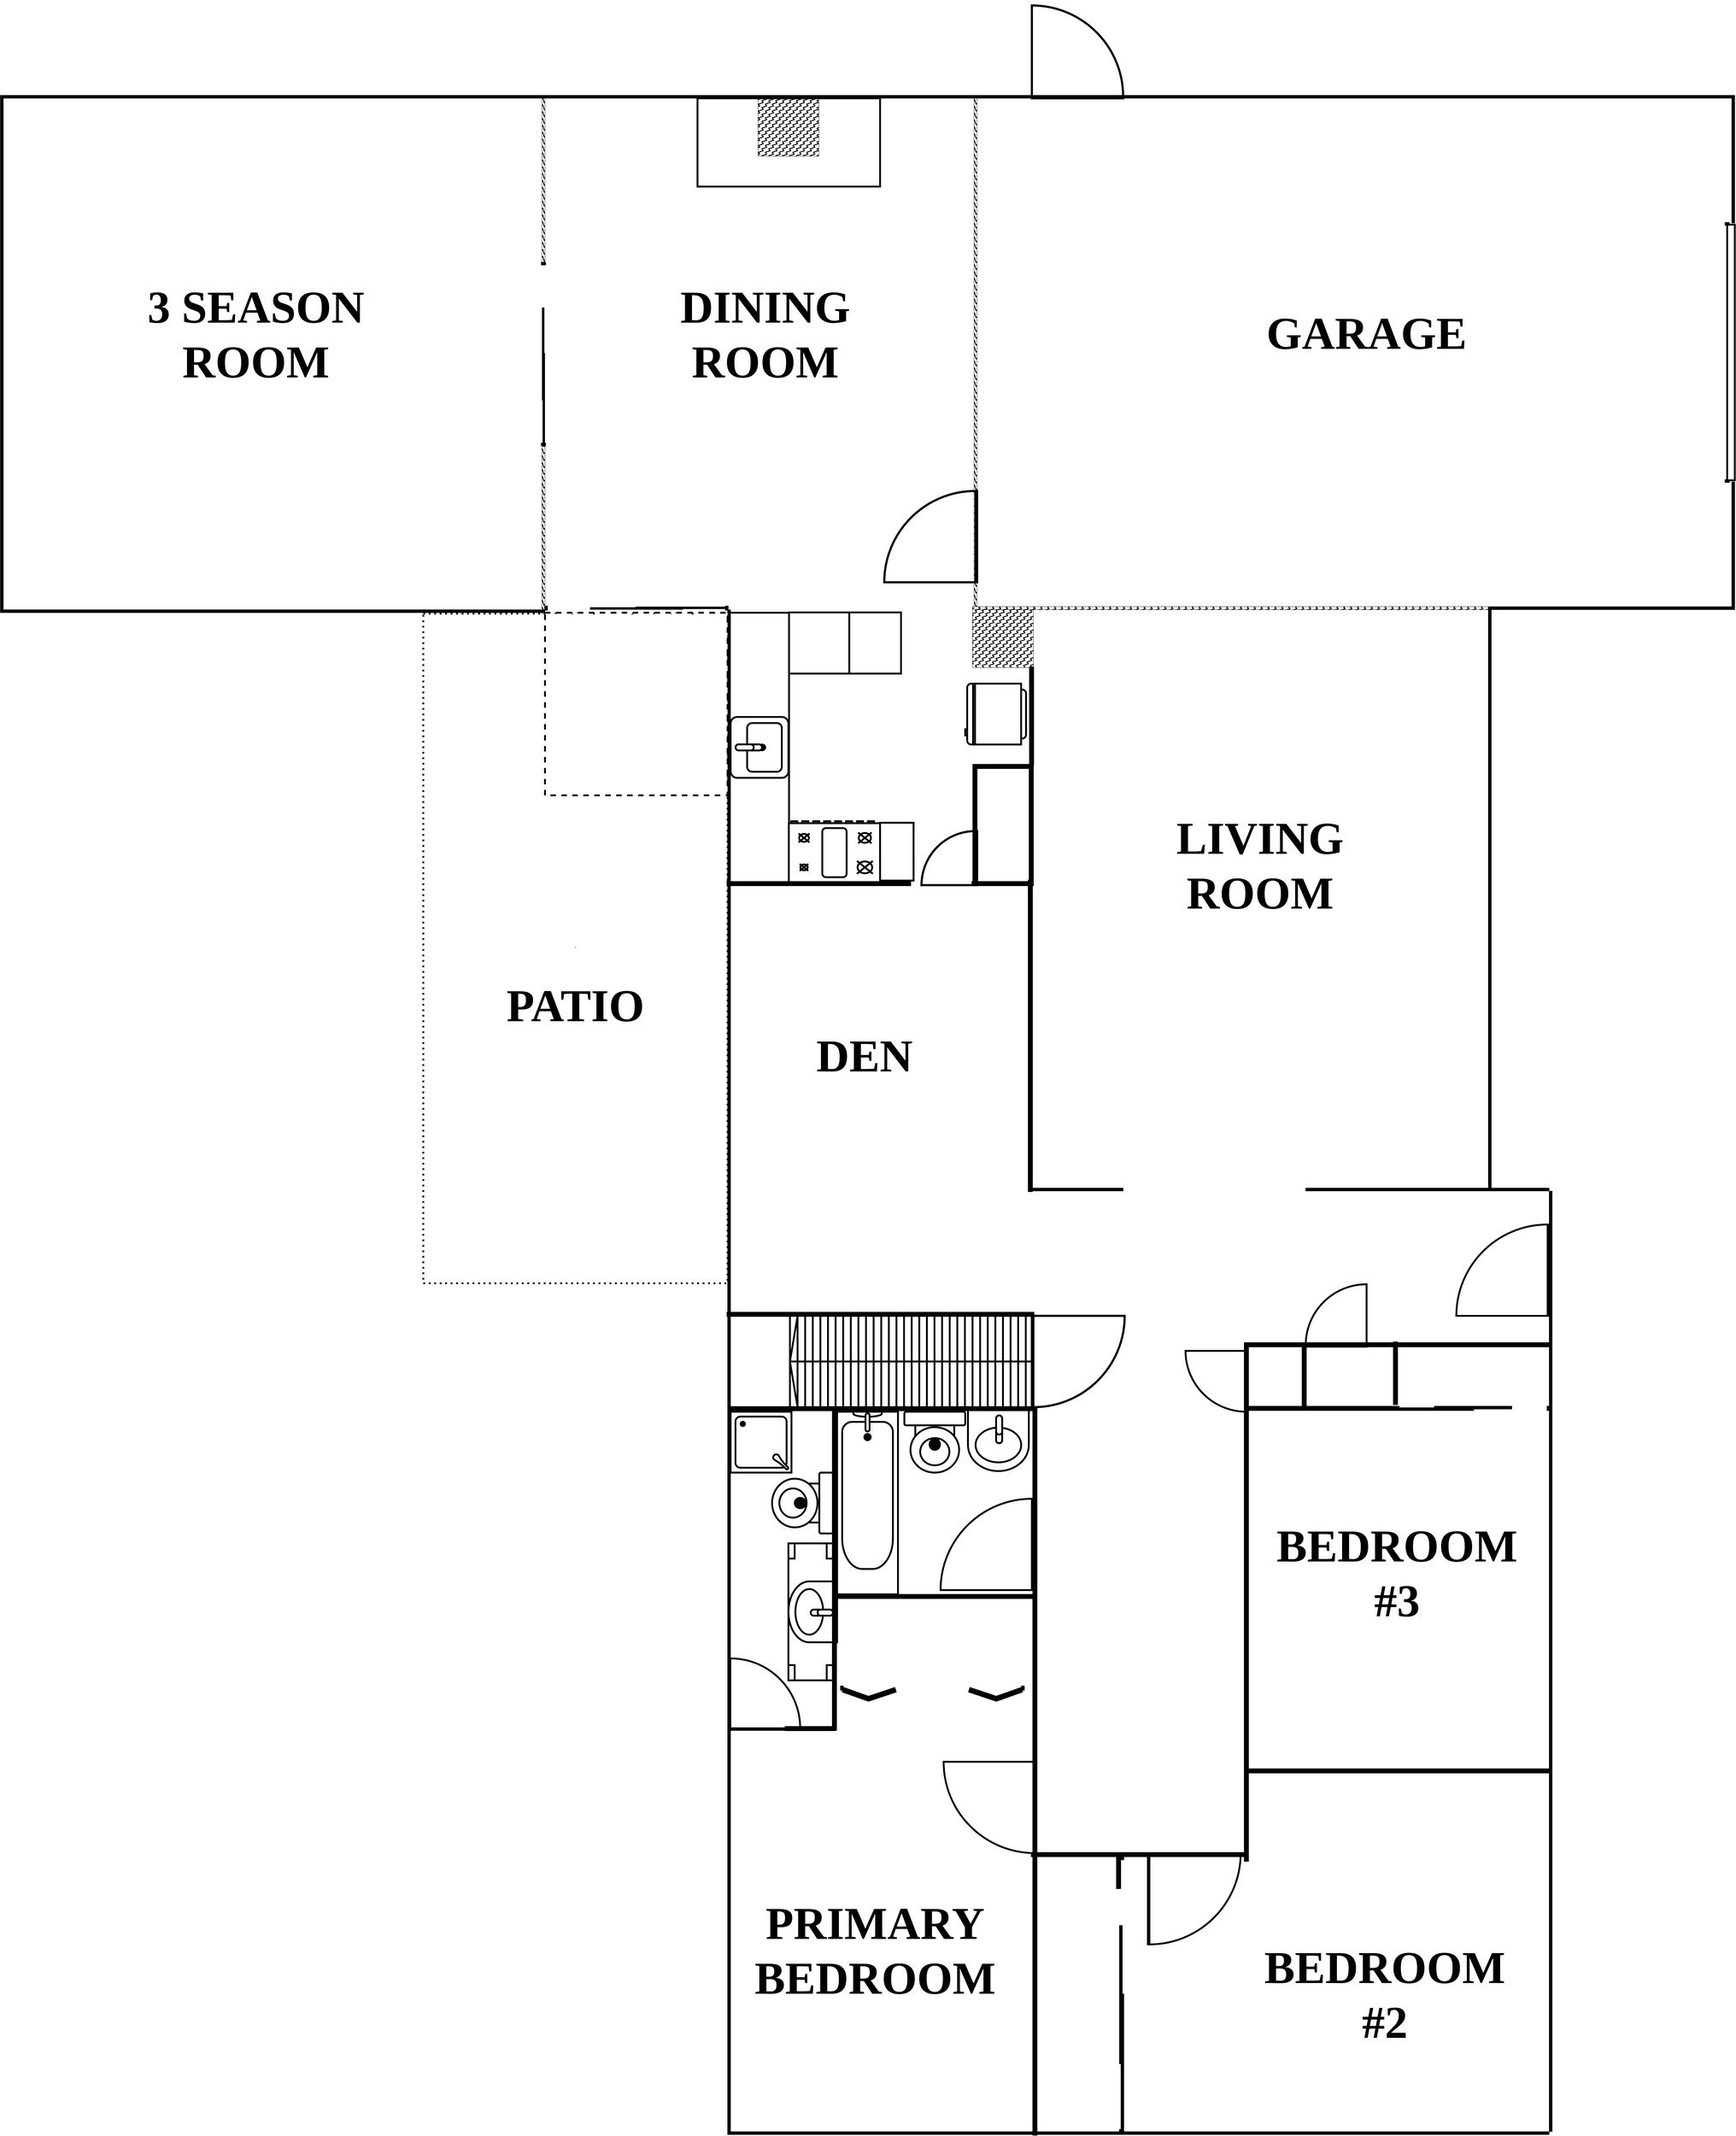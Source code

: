 <mxfile version="16.6.4" type="github">
  <diagram name="Page-1" id="38b20595-45e3-9b7f-d5ca-b57f44c5b66d">
    <mxGraphModel dx="19720" dy="14600" grid="1" gridSize="100" guides="1" tooltips="1" connect="1" arrows="1" fold="1" page="1" pageScale="1" pageWidth="1100" pageHeight="850" background="none" math="0" shadow="0">
      <root>
        <mxCell id="0" />
        <mxCell id="1" parent="0" />
        <mxCell id="P2XYOdcD91Bu-u5_Z0wA-14" value="" style="rounded=0;whiteSpace=wrap;html=1;strokeWidth=6;" vertex="1" parent="1">
          <mxGeometry x="-2198" y="-4200" width="200" height="885" as="geometry" />
        </mxCell>
        <mxCell id="1W9XI_QM5tB9-SRm0kq4-17" value="&quot;" style="rounded=0;whiteSpace=wrap;html=1;sketch=0;fillStyle=zigzag-line;dashed=1;strokeWidth=6;dashPattern=1 2;" parent="1" vertex="1">
          <mxGeometry x="-3200" y="-4197" width="1000" height="2200" as="geometry" />
        </mxCell>
        <mxCell id="1W9XI_QM5tB9-SRm0kq4-3" value="" style="verticalLabelPosition=bottom;html=1;verticalAlign=top;align=center;shape=mxgraph.floorplan.wall;fillColor=#000000;" parent="1" vertex="1">
          <mxGeometry x="-2200" y="790" width="2700" height="10" as="geometry" />
        </mxCell>
        <mxCell id="1W9XI_QM5tB9-SRm0kq4-4" value="" style="verticalLabelPosition=bottom;html=1;verticalAlign=top;align=center;shape=mxgraph.floorplan.wallCorner;fillColor=#000000;direction=north" parent="1" vertex="1">
          <mxGeometry x="-2200" y="700" width="100" height="100" as="geometry" />
        </mxCell>
        <mxCell id="1W9XI_QM5tB9-SRm0kq4-5" value="" style="verticalLabelPosition=bottom;html=1;verticalAlign=top;align=center;shape=mxgraph.floorplan.wall;fillColor=#000000;direction=south;" parent="1" vertex="1">
          <mxGeometry x="-2200" y="-4210" width="10" height="5000" as="geometry" />
        </mxCell>
        <mxCell id="1W9XI_QM5tB9-SRm0kq4-7" value="" style="verticalLabelPosition=bottom;html=1;verticalAlign=top;align=center;shape=mxgraph.floorplan.wall;fillColor=#000000;" parent="1" vertex="1">
          <mxGeometry x="-4590" y="-4210" width="1790" height="10" as="geometry" />
        </mxCell>
        <mxCell id="1W9XI_QM5tB9-SRm0kq4-8" value="" style="verticalLabelPosition=bottom;html=1;verticalAlign=top;align=center;shape=mxgraph.floorplan.wallCorner;fillColor=#000000;direction=north" parent="1" vertex="1">
          <mxGeometry x="-4590" y="-4300" width="100" height="100" as="geometry" />
        </mxCell>
        <mxCell id="1W9XI_QM5tB9-SRm0kq4-9" value="" style="verticalLabelPosition=bottom;html=1;verticalAlign=top;align=center;shape=mxgraph.floorplan.wall;fillColor=#000000;direction=south;" parent="1" vertex="1">
          <mxGeometry x="-4590" y="-5900" width="10" height="1700" as="geometry" />
        </mxCell>
        <mxCell id="1W9XI_QM5tB9-SRm0kq4-10" value="" style="verticalLabelPosition=bottom;html=1;verticalAlign=top;align=center;shape=mxgraph.floorplan.wallCorner;fillColor=#000000;" parent="1" vertex="1">
          <mxGeometry x="-4590" y="-5900" width="100" height="100" as="geometry" />
        </mxCell>
        <mxCell id="1W9XI_QM5tB9-SRm0kq4-11" value="" style="verticalLabelPosition=bottom;html=1;verticalAlign=top;align=center;shape=mxgraph.floorplan.wall;fillColor=#000000;" parent="1" vertex="1">
          <mxGeometry x="-4590" y="-5900" width="5700" height="10" as="geometry" />
        </mxCell>
        <mxCell id="1W9XI_QM5tB9-SRm0kq4-13" value="" style="verticalLabelPosition=bottom;html=1;verticalAlign=top;align=center;shape=mxgraph.floorplan.wall;fillColor=#000000;" parent="1" vertex="1">
          <mxGeometry x="300" y="-4220" width="800" height="10" as="geometry" />
        </mxCell>
        <mxCell id="1W9XI_QM5tB9-SRm0kq4-14" value="" style="verticalLabelPosition=bottom;html=1;verticalAlign=top;align=center;shape=mxgraph.floorplan.wall;fillColor=#000000;direction=south;" parent="1" vertex="1">
          <mxGeometry x="300" y="-4220" width="10" height="1920" as="geometry" />
        </mxCell>
        <mxCell id="1W9XI_QM5tB9-SRm0kq4-15" value="" style="verticalLabelPosition=bottom;html=1;verticalAlign=top;align=center;shape=mxgraph.floorplan.wall;fillColor=#000000;direction=south;" parent="1" vertex="1">
          <mxGeometry x="500" y="-2300" width="10" height="3090" as="geometry" />
        </mxCell>
        <mxCell id="1W9XI_QM5tB9-SRm0kq4-16" value="" style="verticalLabelPosition=bottom;html=1;verticalAlign=top;align=center;shape=mxgraph.floorplan.wall;fillColor=#000000;" parent="1" vertex="1">
          <mxGeometry x="-300" y="-2310" width="800" height="10" as="geometry" />
        </mxCell>
        <mxCell id="1W9XI_QM5tB9-SRm0kq4-18" value="" style="rounded=0;whiteSpace=wrap;html=1;sketch=0;fillStyle=zigzag-line;strokeWidth=6;dashed=1;" parent="1" vertex="1">
          <mxGeometry x="-2800" y="-4200" width="600" height="600" as="geometry" />
        </mxCell>
        <mxCell id="1W9XI_QM5tB9-SRm0kq4-19" value="" style="verticalLabelPosition=bottom;html=1;verticalAlign=top;align=center;shape=mxgraph.floorplan.doorSlidingGlass;dx=0.25;sketch=0;fillStyle=zigzag-line;fillColor=#000000;direction=west;strokeWidth=6;" parent="1" vertex="1">
          <mxGeometry x="-2799" y="-4220" width="599" height="10" as="geometry" />
        </mxCell>
        <mxCell id="1W9XI_QM5tB9-SRm0kq4-20" value="" style="verticalLabelPosition=bottom;html=1;verticalAlign=top;align=center;shape=mxgraph.floorplan.doorSlidingGlass;dx=0.25;sketch=0;fillStyle=zigzag-line;fillColor=#000000;direction=north;flipV=0;strokeWidth=6;" parent="1" vertex="1">
          <mxGeometry x="-2810" y="-5349.5" width="10" height="599" as="geometry" />
        </mxCell>
        <mxCell id="1W9XI_QM5tB9-SRm0kq4-21" value="" style="verticalLabelPosition=bottom;html=1;verticalAlign=top;align=center;shape=mxgraph.floorplan.wall;fillColor=#000000;direction=south;sketch=0;fillStyle=zigzag-line;" parent="1" vertex="1">
          <mxGeometry x="-2810" y="-4747" width="10" height="550" as="geometry" />
        </mxCell>
        <mxCell id="1W9XI_QM5tB9-SRm0kq4-22" value="" style="verticalLabelPosition=bottom;html=1;verticalAlign=top;align=center;shape=mxgraph.floorplan.wall;fillColor=#000000;direction=south;sketch=0;fillStyle=zigzag-line;" parent="1" vertex="1">
          <mxGeometry x="-2810" y="-5899.5" width="10" height="550" as="geometry" />
        </mxCell>
        <mxCell id="1W9XI_QM5tB9-SRm0kq4-23" value="" style="verticalLabelPosition=bottom;html=1;verticalAlign=top;align=center;shape=mxgraph.floorplan.wall;fillColor=#000000;sketch=0;fillStyle=zigzag-line;" parent="1" vertex="1">
          <mxGeometry x="-1390" y="-4220" width="1700" height="10" as="geometry" />
        </mxCell>
        <mxCell id="1W9XI_QM5tB9-SRm0kq4-24" value="" style="verticalLabelPosition=bottom;html=1;verticalAlign=top;align=center;shape=mxgraph.floorplan.wall;fillColor=#000000;direction=south;sketch=0;fillStyle=zigzag-line;" parent="1" vertex="1">
          <mxGeometry x="-1390" y="-5900" width="10" height="1680" as="geometry" />
        </mxCell>
        <mxCell id="1W9XI_QM5tB9-SRm0kq4-25" value="" style="rounded=0;whiteSpace=wrap;html=1;sketch=0;fillStyle=zigzag-line;fillColor=#000000;" parent="1" vertex="1">
          <mxGeometry x="-1395" y="-4220" width="200" height="200" as="geometry" />
        </mxCell>
        <mxCell id="P2XYOdcD91Bu-u5_Z0wA-1" value="" style="verticalLabelPosition=bottom;html=1;verticalAlign=top;align=center;shape=mxgraph.floorplan.wall;fillColor=#000000;direction=south;" vertex="1" parent="1">
          <mxGeometry x="1100" y="-4630" width="10" height="420.0" as="geometry" />
        </mxCell>
        <mxCell id="P2XYOdcD91Bu-u5_Z0wA-2" value="" style="verticalLabelPosition=bottom;html=1;verticalAlign=top;align=center;shape=mxgraph.floorplan.doorOverhead;direction=south;strokeWidth=6;" vertex="1" parent="1">
          <mxGeometry x="1080" y="-5480" width="30" height="850" as="geometry" />
        </mxCell>
        <mxCell id="P2XYOdcD91Bu-u5_Z0wA-3" value="" style="verticalLabelPosition=bottom;html=1;verticalAlign=top;align=center;shape=mxgraph.floorplan.wall;fillColor=#000000;direction=south;" vertex="1" parent="1">
          <mxGeometry x="1100" y="-5900" width="10" height="420.0" as="geometry" />
        </mxCell>
        <mxCell id="P2XYOdcD91Bu-u5_Z0wA-4" value="" style="verticalLabelPosition=bottom;html=1;verticalAlign=top;align=center;shape=mxgraph.floorplan.doorRight;aspect=fixed;strokeWidth=7;direction=west;" vertex="1" parent="1">
          <mxGeometry x="-1200" y="-6208.75" width="300" height="318.75" as="geometry" />
        </mxCell>
        <mxCell id="P2XYOdcD91Bu-u5_Z0wA-5" value="" style="verticalLabelPosition=bottom;html=1;verticalAlign=top;align=center;shape=mxgraph.floorplan.doorRight;aspect=fixed;strokeWidth=7;direction=south;" vertex="1" parent="1">
          <mxGeometry x="-1698.755" y="-4600.005" width="318.75" height="300" as="geometry" />
        </mxCell>
        <mxCell id="P2XYOdcD91Bu-u5_Z0wA-6" value="" style="verticalLabelPosition=bottom;html=1;verticalAlign=top;align=center;shape=mxgraph.floorplan.wall;fillColor=#000000;direction=south;strokeWidth=6;" vertex="1" parent="1">
          <mxGeometry x="-1392" y="-3700" width="10" height="385" as="geometry" />
        </mxCell>
        <mxCell id="P2XYOdcD91Bu-u5_Z0wA-8" value="" style="verticalLabelPosition=bottom;html=1;verticalAlign=top;align=center;shape=mxgraph.floorplan.range_2;strokeWidth=6;direction=west;" vertex="1" parent="1">
          <mxGeometry x="-1998.75" y="-3515" width="300" height="200" as="geometry" />
        </mxCell>
        <mxCell id="P2XYOdcD91Bu-u5_Z0wA-9" value="" style="verticalLabelPosition=bottom;html=1;verticalAlign=top;align=center;shape=mxgraph.floorplan.sink_2;strokeWidth=6;direction=north;" vertex="1" parent="1">
          <mxGeometry x="-2190" y="-3857.5" width="190" height="200" as="geometry" />
        </mxCell>
        <mxCell id="P2XYOdcD91Bu-u5_Z0wA-10" value="" style="verticalLabelPosition=bottom;html=1;verticalAlign=top;align=center;shape=mxgraph.floorplan.wall;fillColor=#000000;strokeWidth=6;" vertex="1" parent="1">
          <mxGeometry x="-1392" y="-3700" width="195" height="10" as="geometry" />
        </mxCell>
        <mxCell id="P2XYOdcD91Bu-u5_Z0wA-11" value="" style="verticalLabelPosition=bottom;html=1;verticalAlign=top;align=center;shape=mxgraph.floorplan.wall;fillColor=#000000;direction=south;strokeWidth=6;" vertex="1" parent="1">
          <mxGeometry x="-1206" y="-4020" width="10" height="320" as="geometry" />
        </mxCell>
        <mxCell id="P2XYOdcD91Bu-u5_Z0wA-12" value="" style="verticalLabelPosition=bottom;html=1;verticalAlign=top;align=center;shape=mxgraph.floorplan.refrigerator;strokeWidth=6;direction=south;" vertex="1" parent="1">
          <mxGeometry x="-1419" y="-3967" width="200" height="200" as="geometry" />
        </mxCell>
        <mxCell id="P2XYOdcD91Bu-u5_Z0wA-16" value="" style="rounded=0;whiteSpace=wrap;html=1;strokeWidth=6;" vertex="1" parent="1">
          <mxGeometry x="-1998" y="-4201" width="198" height="201" as="geometry" />
        </mxCell>
        <mxCell id="P2XYOdcD91Bu-u5_Z0wA-17" value="" style="rounded=0;whiteSpace=wrap;html=1;strokeWidth=6;" vertex="1" parent="1">
          <mxGeometry x="-1800" y="-4201" width="170" height="201" as="geometry" />
        </mxCell>
        <mxCell id="P2XYOdcD91Bu-u5_Z0wA-18" value="" style="verticalLabelPosition=bottom;html=1;verticalAlign=top;align=center;shape=mxgraph.floorplan.wall;fillColor=#000000;strokeWidth=6;" vertex="1" parent="1">
          <mxGeometry x="-2200" y="-3315" width="600" height="10" as="geometry" />
        </mxCell>
        <mxCell id="P2XYOdcD91Bu-u5_Z0wA-19" value="" style="rounded=0;whiteSpace=wrap;html=1;strokeWidth=6;" vertex="1" parent="1">
          <mxGeometry x="-1698.75" y="-3510" width="110.0" height="190" as="geometry" />
        </mxCell>
        <mxCell id="P2XYOdcD91Bu-u5_Z0wA-21" value="" style="rounded=0;whiteSpace=wrap;html=1;strokeWidth=6;" vertex="1" parent="1">
          <mxGeometry x="-2298.75" y="-5890" width="600" height="290" as="geometry" />
        </mxCell>
        <mxCell id="P2XYOdcD91Bu-u5_Z0wA-22" value="" style="rounded=0;whiteSpace=wrap;html=1;sketch=0;fillStyle=zigzag-line;fillColor=#000000;" vertex="1" parent="1">
          <mxGeometry x="-2100" y="-5900" width="200" height="200" as="geometry" />
        </mxCell>
        <mxCell id="P2XYOdcD91Bu-u5_Z0wA-24" value="" style="verticalLabelPosition=bottom;html=1;verticalAlign=top;align=center;shape=mxgraph.floorplan.wall;fillColor=#000000;direction=south;strokeWidth=6;" vertex="1" parent="1">
          <mxGeometry x="-1207" y="-3690" width="10" height="385" as="geometry" />
        </mxCell>
        <mxCell id="P2XYOdcD91Bu-u5_Z0wA-25" value="" style="verticalLabelPosition=bottom;html=1;verticalAlign=top;align=center;shape=mxgraph.floorplan.wall;fillColor=#000000;strokeWidth=6;" vertex="1" parent="1">
          <mxGeometry x="-1395" y="-3315" width="195" height="10" as="geometry" />
        </mxCell>
        <mxCell id="P2XYOdcD91Bu-u5_Z0wA-26" value="" style="verticalLabelPosition=bottom;html=1;verticalAlign=top;align=center;shape=mxgraph.floorplan.doorRight;aspect=fixed;strokeWidth=7;direction=south;" vertex="1" parent="1">
          <mxGeometry x="-1568.75" y="-3482.64" width="188.75" height="177.64" as="geometry" />
        </mxCell>
        <mxCell id="P2XYOdcD91Bu-u5_Z0wA-27" value="" style="verticalLabelPosition=bottom;html=1;verticalAlign=top;align=center;shape=mxgraph.floorplan.wall;fillColor=#000000;direction=south;strokeWidth=6;" vertex="1" parent="1">
          <mxGeometry x="-1210" y="-3320" width="10" height="1020" as="geometry" />
        </mxCell>
        <mxCell id="P2XYOdcD91Bu-u5_Z0wA-28" value="" style="verticalLabelPosition=bottom;html=1;verticalAlign=top;align=center;shape=mxgraph.floorplan.wall;fillColor=#000000;strokeWidth=6;" vertex="1" parent="1">
          <mxGeometry x="-2200" y="-1900" width="1005" height="10" as="geometry" />
        </mxCell>
        <mxCell id="P2XYOdcD91Bu-u5_Z0wA-29" value="" style="verticalLabelPosition=bottom;html=1;verticalAlign=top;align=center;shape=mxgraph.floorplan.wall;fillColor=#000000;strokeWidth=6;" vertex="1" parent="1">
          <mxGeometry x="-500" y="-1800" width="1000" height="10" as="geometry" />
        </mxCell>
        <mxCell id="P2XYOdcD91Bu-u5_Z0wA-30" value="" style="verticalLabelPosition=bottom;html=1;verticalAlign=top;align=center;shape=mxgraph.floorplan.stairs;strokeWidth=6;direction=west;" vertex="1" parent="1">
          <mxGeometry x="-1995" y="-1890" width="800" height="300" as="geometry" />
        </mxCell>
        <mxCell id="P2XYOdcD91Bu-u5_Z0wA-31" value="" style="verticalLabelPosition=bottom;html=1;verticalAlign=top;align=center;shape=mxgraph.floorplan.doorRight;aspect=fixed;strokeWidth=7;direction=north;" vertex="1" parent="1">
          <mxGeometry x="-1200.005" y="-1889.995" width="318.75" height="300" as="geometry" />
        </mxCell>
        <mxCell id="P2XYOdcD91Bu-u5_Z0wA-32" value="" style="verticalLabelPosition=bottom;html=1;verticalAlign=top;align=center;shape=mxgraph.floorplan.doorRight;aspect=fixed;strokeWidth=6;direction=south;" vertex="1" parent="1">
          <mxGeometry x="181.25" y="-2190" width="318.75" height="300" as="geometry" />
        </mxCell>
        <mxCell id="P2XYOdcD91Bu-u5_Z0wA-34" value="" style="verticalLabelPosition=bottom;html=1;verticalAlign=top;align=center;shape=mxgraph.floorplan.wall;fillColor=#000000;" vertex="1" parent="1">
          <mxGeometry x="-1200" y="-2310" width="300" height="10" as="geometry" />
        </mxCell>
        <mxCell id="P2XYOdcD91Bu-u5_Z0wA-35" value="" style="verticalLabelPosition=bottom;html=1;verticalAlign=top;align=center;shape=mxgraph.floorplan.wall;fillColor=#000000;direction=south;strokeWidth=6;" vertex="1" parent="1">
          <mxGeometry x="-1195" y="-1590" width="10" height="2390" as="geometry" />
        </mxCell>
        <mxCell id="P2XYOdcD91Bu-u5_Z0wA-36" value="" style="verticalLabelPosition=bottom;html=1;verticalAlign=top;align=center;shape=mxgraph.floorplan.wall;fillColor=#000000;direction=south;strokeWidth=6;" vertex="1" parent="1">
          <mxGeometry x="-500" y="-1790" width="10" height="1690" as="geometry" />
        </mxCell>
        <mxCell id="P2XYOdcD91Bu-u5_Z0wA-37" value="" style="verticalLabelPosition=bottom;html=1;verticalAlign=top;align=center;shape=mxgraph.floorplan.wall;fillColor=#000000;strokeWidth=6;" vertex="1" parent="1">
          <mxGeometry x="-2190" y="-1590" width="1005" height="10" as="geometry" />
        </mxCell>
        <mxCell id="P2XYOdcD91Bu-u5_Z0wA-38" value="" style="verticalLabelPosition=bottom;html=1;verticalAlign=top;align=center;shape=mxgraph.floorplan.sink_1;strokeWidth=6;" vertex="1" parent="1">
          <mxGeometry x="-1410" y="-1580" width="200" height="200" as="geometry" />
        </mxCell>
        <mxCell id="P2XYOdcD91Bu-u5_Z0wA-39" value="" style="verticalLabelPosition=bottom;html=1;verticalAlign=top;align=center;shape=mxgraph.floorplan.bathtub;strokeWidth=6;direction=south;" vertex="1" parent="1">
          <mxGeometry x="-1840" y="-1575" width="200" height="600" as="geometry" />
        </mxCell>
        <mxCell id="P2XYOdcD91Bu-u5_Z0wA-40" value="" style="verticalLabelPosition=bottom;html=1;verticalAlign=top;align=center;shape=mxgraph.floorplan.toilet;strokeWidth=6;" vertex="1" parent="1">
          <mxGeometry x="-1619" y="-1575" width="200" height="200" as="geometry" />
        </mxCell>
        <mxCell id="P2XYOdcD91Bu-u5_Z0wA-41" value="" style="verticalLabelPosition=bottom;html=1;verticalAlign=top;align=center;shape=mxgraph.floorplan.doorRight;aspect=fixed;strokeWidth=6;direction=south;" vertex="1" parent="1">
          <mxGeometry x="-1513.755" y="-1289.005" width="318.75" height="300" as="geometry" />
        </mxCell>
        <mxCell id="P2XYOdcD91Bu-u5_Z0wA-44" value="" style="verticalLabelPosition=bottom;html=1;verticalAlign=top;align=center;shape=mxgraph.floorplan.wall;fillColor=#000000;strokeWidth=6;" vertex="1" parent="1">
          <mxGeometry x="-1853.75" y="-973" width="653.75" height="10" as="geometry" />
        </mxCell>
        <mxCell id="P2XYOdcD91Bu-u5_Z0wA-45" value="" style="verticalLabelPosition=bottom;html=1;verticalAlign=top;align=center;shape=mxgraph.floorplan.shower;strokeWidth=6;direction=south;" vertex="1" parent="1">
          <mxGeometry x="-2190" y="-1575" width="200" height="200" as="geometry" />
        </mxCell>
        <mxCell id="P2XYOdcD91Bu-u5_Z0wA-49" value="" style="verticalLabelPosition=bottom;html=1;verticalAlign=top;align=center;shape=mxgraph.floorplan.toilet;strokeWidth=6;direction=south;" vertex="1" parent="1">
          <mxGeometry x="-2053.75" y="-1375" width="200" height="200" as="geometry" />
        </mxCell>
        <mxCell id="P2XYOdcD91Bu-u5_Z0wA-50" value="" style="verticalLabelPosition=bottom;html=1;verticalAlign=top;align=center;shape=mxgraph.floorplan.table;strokeWidth=6;direction=south;" vertex="1" parent="1">
          <mxGeometry x="-2000" y="-1142.5" width="146.25" height="450" as="geometry" />
        </mxCell>
        <mxCell id="P2XYOdcD91Bu-u5_Z0wA-51" value="" style="verticalLabelPosition=bottom;html=1;verticalAlign=top;align=center;shape=mxgraph.floorplan.sink_1;strokeWidth=6;direction=south;" vertex="1" parent="1">
          <mxGeometry x="-2000" y="-1017.5" width="160" height="200" as="geometry" />
        </mxCell>
        <mxCell id="P2XYOdcD91Bu-u5_Z0wA-43" value="" style="verticalLabelPosition=bottom;html=1;verticalAlign=top;align=center;shape=mxgraph.floorplan.wall;fillColor=#000000;direction=south;strokeWidth=6;" vertex="1" parent="1">
          <mxGeometry x="-1853.75" y="-1575" width="10" height="1045" as="geometry" />
        </mxCell>
        <mxCell id="P2XYOdcD91Bu-u5_Z0wA-52" value="" style="verticalLabelPosition=bottom;html=1;verticalAlign=top;align=center;shape=mxgraph.floorplan.doorRight;aspect=fixed;strokeWidth=6;direction=west;" vertex="1" parent="1">
          <mxGeometry x="-2191" y="-774" width="229.65" height="244" as="geometry" />
        </mxCell>
        <mxCell id="P2XYOdcD91Bu-u5_Z0wA-54" value="" style="verticalLabelPosition=bottom;html=1;verticalAlign=top;align=center;shape=mxgraph.floorplan.doorBifold;dx=0.3;strokeWidth=6;direction=west;" vertex="1" parent="1">
          <mxGeometry x="-1826.87" y="-672" width="600" height="40" as="geometry" />
        </mxCell>
        <mxCell id="P2XYOdcD91Bu-u5_Z0wA-55" value="" style="verticalLabelPosition=bottom;html=1;verticalAlign=top;align=center;shape=mxgraph.floorplan.wall;fillColor=#000000;strokeWidth=6;" vertex="1" parent="1">
          <mxGeometry x="-2009" y="-539" width="160" height="10" as="geometry" />
        </mxCell>
        <mxCell id="P2XYOdcD91Bu-u5_Z0wA-56" value="" style="verticalLabelPosition=bottom;html=1;verticalAlign=top;align=center;shape=mxgraph.floorplan.doorLeft;aspect=fixed;strokeWidth=6;direction=south;" vertex="1" parent="1">
          <mxGeometry x="-1503.745" y="-424.995" width="318.75" height="300" as="geometry" />
        </mxCell>
        <mxCell id="P2XYOdcD91Bu-u5_Z0wA-57" value="" style="verticalLabelPosition=bottom;html=1;verticalAlign=top;align=center;shape=mxgraph.floorplan.wall;fillColor=#000000;strokeWidth=6;" vertex="1" parent="1">
          <mxGeometry x="-1200" y="-125" width="710" height="10" as="geometry" />
        </mxCell>
        <mxCell id="P2XYOdcD91Bu-u5_Z0wA-58" value="" style="verticalLabelPosition=bottom;html=1;verticalAlign=top;align=center;shape=mxgraph.floorplan.doorRight;aspect=fixed;strokeWidth=6;direction=north;" vertex="1" parent="1">
          <mxGeometry x="-818.755" y="-124.995" width="318.75" height="300" as="geometry" />
        </mxCell>
        <mxCell id="P2XYOdcD91Bu-u5_Z0wA-60" value="" style="verticalLabelPosition=bottom;html=1;verticalAlign=top;align=center;shape=mxgraph.floorplan.doorBypass;dx=0.25;strokeWidth=6;direction=north;" vertex="1" parent="1">
          <mxGeometry x="-910" y="-110" width="10" height="900" as="geometry" />
        </mxCell>
        <mxCell id="P2XYOdcD91Bu-u5_Z0wA-61" value="" style="verticalLabelPosition=bottom;html=1;verticalAlign=top;align=center;shape=mxgraph.floorplan.wall;fillColor=#000000;direction=south;strokeWidth=6;" vertex="1" parent="1">
          <mxGeometry x="-920" y="-110" width="10" height="100" as="geometry" />
        </mxCell>
        <mxCell id="P2XYOdcD91Bu-u5_Z0wA-62" value="" style="verticalLabelPosition=bottom;html=1;verticalAlign=top;align=center;shape=mxgraph.floorplan.wall;fillColor=#000000;strokeWidth=6;" vertex="1" parent="1">
          <mxGeometry x="-500" y="-400" width="1000" height="10" as="geometry" />
        </mxCell>
        <mxCell id="P2XYOdcD91Bu-u5_Z0wA-63" value="" style="verticalLabelPosition=bottom;html=1;verticalAlign=top;align=center;shape=mxgraph.floorplan.doorRight;aspect=fixed;strokeWidth=6;direction=west;flipH=1;" vertex="1" parent="1">
          <mxGeometry x="-300" y="-2001.25" width="200" height="212.5" as="geometry" />
        </mxCell>
        <mxCell id="P2XYOdcD91Bu-u5_Z0wA-65" value="" style="verticalLabelPosition=bottom;html=1;verticalAlign=top;align=center;shape=mxgraph.floorplan.wall;fillColor=#000000;direction=south;strokeWidth=6;" vertex="1" parent="1">
          <mxGeometry x="-10" y="-1802.5" width="10" height="202.5" as="geometry" />
        </mxCell>
        <mxCell id="P2XYOdcD91Bu-u5_Z0wA-66" value="" style="verticalLabelPosition=bottom;html=1;verticalAlign=top;align=center;shape=mxgraph.floorplan.doorRight;aspect=fixed;strokeWidth=6;direction=north;flipH=1;" vertex="1" parent="1">
          <mxGeometry x="-702.5" y="-1775" width="212.5" height="200" as="geometry" />
        </mxCell>
        <mxCell id="P2XYOdcD91Bu-u5_Z0wA-67" value="" style="verticalLabelPosition=bottom;html=1;verticalAlign=top;align=center;shape=mxgraph.floorplan.wall;fillColor=#000000;direction=south;strokeWidth=6;" vertex="1" parent="1">
          <mxGeometry x="-310" y="-1792.5" width="10" height="202.5" as="geometry" />
        </mxCell>
        <mxCell id="P2XYOdcD91Bu-u5_Z0wA-69" value="" style="verticalLabelPosition=bottom;html=1;verticalAlign=top;align=center;shape=mxgraph.floorplan.wall;fillColor=#000000;strokeWidth=6;" vertex="1" parent="1">
          <mxGeometry x="-500" y="-1591" width="500" height="10" as="geometry" />
        </mxCell>
        <mxCell id="P2XYOdcD91Bu-u5_Z0wA-70" value="" style="verticalLabelPosition=bottom;html=1;verticalAlign=top;align=center;shape=mxgraph.floorplan.doorBypass;dx=0.25;strokeWidth=6;direction=east;" vertex="1" parent="1">
          <mxGeometry y="-1591" width="500" height="10" as="geometry" />
        </mxCell>
        <mxCell id="P2XYOdcD91Bu-u5_Z0wA-71" value="&lt;h1&gt;3 SEASON ROOM&lt;/h1&gt;" style="text;html=1;strokeColor=none;fillColor=none;align=center;verticalAlign=middle;whiteSpace=wrap;rounded=0;fontFamily=Verdana;fontStyle=1;fontSize=75;" vertex="1" parent="1">
          <mxGeometry x="-4200" y="-5130" width="900" height="30" as="geometry" />
        </mxCell>
        <mxCell id="P2XYOdcD91Bu-u5_Z0wA-72" value="&lt;h1&gt;DINING ROOM&lt;br&gt;&lt;/h1&gt;" style="text;html=1;strokeColor=none;fillColor=none;align=center;verticalAlign=middle;whiteSpace=wrap;rounded=0;fontFamily=Verdana;fontStyle=1;fontSize=75;" vertex="1" parent="1">
          <mxGeometry x="-2526.17" y="-5130" width="900" height="30" as="geometry" />
        </mxCell>
        <mxCell id="P2XYOdcD91Bu-u5_Z0wA-73" value="&lt;h1&gt;GARAGE&lt;br&gt;&lt;/h1&gt;" style="text;html=1;strokeColor=none;fillColor=none;align=center;verticalAlign=middle;whiteSpace=wrap;rounded=0;fontFamily=Verdana;fontStyle=1;fontSize=75;" vertex="1" parent="1">
          <mxGeometry x="-550" y="-5349.5" width="900" height="460" as="geometry" />
        </mxCell>
        <mxCell id="P2XYOdcD91Bu-u5_Z0wA-74" value="&lt;h1&gt;LIVING ROOM&lt;br&gt;&lt;/h1&gt;" style="text;html=1;strokeColor=none;fillColor=none;align=center;verticalAlign=middle;whiteSpace=wrap;rounded=0;fontFamily=Verdana;fontStyle=1;fontSize=75;" vertex="1" parent="1">
          <mxGeometry x="-900" y="-3600" width="900" height="460" as="geometry" />
        </mxCell>
        <mxCell id="P2XYOdcD91Bu-u5_Z0wA-75" value="&lt;h1&gt;DEN&lt;/h1&gt;" style="text;html=1;strokeColor=none;fillColor=none;align=center;verticalAlign=middle;whiteSpace=wrap;rounded=0;fontFamily=Verdana;fontStyle=1;fontSize=75;" vertex="1" parent="1">
          <mxGeometry x="-2200" y="-2975" width="900" height="460" as="geometry" />
        </mxCell>
        <mxCell id="P2XYOdcD91Bu-u5_Z0wA-78" value="&lt;h1&gt;BEDROOM #3&lt;br&gt;&lt;/h1&gt;" style="text;html=1;strokeColor=none;fillColor=none;align=center;verticalAlign=middle;whiteSpace=wrap;rounded=0;fontFamily=Verdana;fontStyle=1;fontSize=75;" vertex="1" parent="1">
          <mxGeometry x="-450" y="-1275" width="900" height="460" as="geometry" />
        </mxCell>
        <mxCell id="P2XYOdcD91Bu-u5_Z0wA-79" value="&lt;h1&gt;BEDROOM #2&lt;br&gt;&lt;/h1&gt;" style="text;html=1;strokeColor=none;fillColor=none;align=center;verticalAlign=middle;whiteSpace=wrap;rounded=0;fontFamily=Verdana;fontStyle=1;fontSize=75;" vertex="1" parent="1">
          <mxGeometry x="-490" y="110" width="900" height="460" as="geometry" />
        </mxCell>
        <mxCell id="P2XYOdcD91Bu-u5_Z0wA-80" value="&lt;h1&gt;PRIMARY BEDROOM&lt;/h1&gt;" style="text;html=1;strokeColor=none;fillColor=none;align=center;verticalAlign=middle;whiteSpace=wrap;rounded=0;fontFamily=Verdana;fontStyle=1;fontSize=75;" vertex="1" parent="1">
          <mxGeometry x="-2165" y="-35" width="900" height="460" as="geometry" />
        </mxCell>
        <mxCell id="P2XYOdcD91Bu-u5_Z0wA-81" value="&lt;h1&gt;PATIO&lt;/h1&gt;" style="text;html=1;strokeColor=none;fillColor=none;align=center;verticalAlign=middle;whiteSpace=wrap;rounded=0;fontFamily=Verdana;fontStyle=1;fontSize=75;" vertex="1" parent="1">
          <mxGeometry x="-3150" y="-3140" width="900" height="460" as="geometry" />
        </mxCell>
      </root>
    </mxGraphModel>
  </diagram>
</mxfile>

